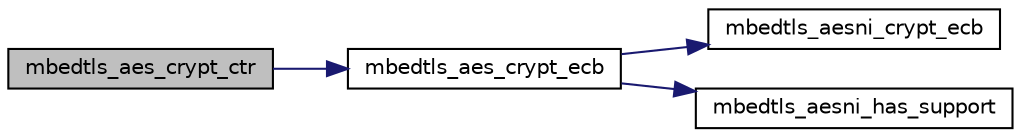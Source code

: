 digraph "mbedtls_aes_crypt_ctr"
{
 // LATEX_PDF_SIZE
  edge [fontname="Helvetica",fontsize="10",labelfontname="Helvetica",labelfontsize="10"];
  node [fontname="Helvetica",fontsize="10",shape=record];
  rankdir="LR";
  Node1 [label="mbedtls_aes_crypt_ctr",height=0.2,width=0.4,color="black", fillcolor="grey75", style="filled", fontcolor="black",tooltip="This function performs an AES-CTR encryption or decryption operation."];
  Node1 -> Node2 [color="midnightblue",fontsize="10",style="solid",fontname="Helvetica"];
  Node2 [label="mbedtls_aes_crypt_ecb",height=0.2,width=0.4,color="black", fillcolor="white", style="filled",URL="$dd/d34/aes_8c.html#a0e59fdda18a145e702984268b9ab291a",tooltip="This function performs an AES single-block encryption or decryption operation."];
  Node2 -> Node3 [color="midnightblue",fontsize="10",style="solid",fontname="Helvetica"];
  Node3 [label="mbedtls_aesni_crypt_ecb",height=0.2,width=0.4,color="black", fillcolor="white", style="filled",URL="$d3/de7/aesni_8c.html#a00a2e3a74eb08e5f18a988d6d38f6d92",tooltip="Internal AES-NI AES-ECB block encryption and decryption."];
  Node2 -> Node4 [color="midnightblue",fontsize="10",style="solid",fontname="Helvetica"];
  Node4 [label="mbedtls_aesni_has_support",height=0.2,width=0.4,color="black", fillcolor="white", style="filled",URL="$d3/de7/aesni_8c.html#a9e10f6077304fe056c21d1bb340d5f35",tooltip="Internal function to detect the AES-NI feature in CPUs."];
}

